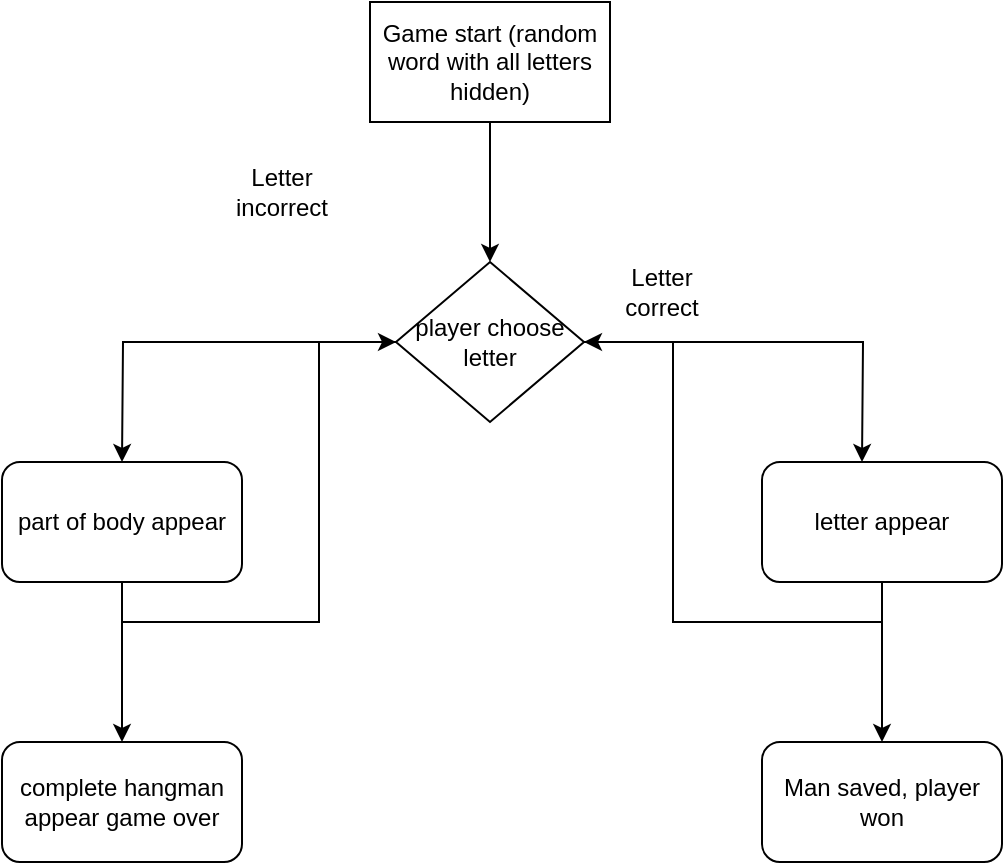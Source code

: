 <mxfile version="13.10.4"><diagram id="5FTuG1iJy6uc8BD6oB6x" name="Page-1"><mxGraphModel dx="1038" dy="547" grid="1" gridSize="10" guides="1" tooltips="1" connect="1" arrows="1" fold="1" page="1" pageScale="1" pageWidth="827" pageHeight="1169" math="0" shadow="0"><root><mxCell id="0"/><mxCell id="1" parent="0"/><mxCell id="1RO-fxi8Lci_pXyFh2L3-7" value="" style="edgeStyle=orthogonalEdgeStyle;rounded=0;orthogonalLoop=1;jettySize=auto;html=1;" edge="1" parent="1" source="1RO-fxi8Lci_pXyFh2L3-1" target="1RO-fxi8Lci_pXyFh2L3-6"><mxGeometry relative="1" as="geometry"/></mxCell><mxCell id="1RO-fxi8Lci_pXyFh2L3-1" value="Game start (random word with all letters hidden)" style="rounded=0;whiteSpace=wrap;html=1;" vertex="1" parent="1"><mxGeometry x="354" y="10" width="120" height="60" as="geometry"/></mxCell><mxCell id="1RO-fxi8Lci_pXyFh2L3-9" value="" style="edgeStyle=orthogonalEdgeStyle;rounded=0;orthogonalLoop=1;jettySize=auto;html=1;" edge="1" parent="1" source="1RO-fxi8Lci_pXyFh2L3-6"><mxGeometry relative="1" as="geometry"><mxPoint x="600" y="240" as="targetPoint"/></mxGeometry></mxCell><mxCell id="1RO-fxi8Lci_pXyFh2L3-14" value="" style="edgeStyle=orthogonalEdgeStyle;rounded=0;orthogonalLoop=1;jettySize=auto;html=1;" edge="1" parent="1" source="1RO-fxi8Lci_pXyFh2L3-6"><mxGeometry relative="1" as="geometry"><mxPoint x="230" y="240" as="targetPoint"/></mxGeometry></mxCell><mxCell id="1RO-fxi8Lci_pXyFh2L3-6" value="player choose letter" style="rhombus;whiteSpace=wrap;html=1;rounded=0;" vertex="1" parent="1"><mxGeometry x="367" y="140" width="94" height="80" as="geometry"/></mxCell><mxCell id="1RO-fxi8Lci_pXyFh2L3-8" value="Letter correct" style="text;html=1;strokeColor=none;fillColor=none;align=center;verticalAlign=middle;whiteSpace=wrap;rounded=0;" vertex="1" parent="1"><mxGeometry x="480" y="140" width="40" height="30" as="geometry"/></mxCell><mxCell id="1RO-fxi8Lci_pXyFh2L3-17" style="edgeStyle=orthogonalEdgeStyle;rounded=0;orthogonalLoop=1;jettySize=auto;html=1;exitX=0.5;exitY=1;exitDx=0;exitDy=0;entryX=1;entryY=0.5;entryDx=0;entryDy=0;" edge="1" parent="1" source="1RO-fxi8Lci_pXyFh2L3-10" target="1RO-fxi8Lci_pXyFh2L3-6"><mxGeometry relative="1" as="geometry"/></mxCell><mxCell id="1RO-fxi8Lci_pXyFh2L3-21" value="" style="edgeStyle=orthogonalEdgeStyle;rounded=0;orthogonalLoop=1;jettySize=auto;html=1;" edge="1" parent="1" source="1RO-fxi8Lci_pXyFh2L3-10" target="1RO-fxi8Lci_pXyFh2L3-20"><mxGeometry relative="1" as="geometry"/></mxCell><mxCell id="1RO-fxi8Lci_pXyFh2L3-10" value="letter appear" style="rounded=1;whiteSpace=wrap;html=1;" vertex="1" parent="1"><mxGeometry x="550" y="240" width="120" height="60" as="geometry"/></mxCell><mxCell id="1RO-fxi8Lci_pXyFh2L3-11" value="Letter incorrect" style="text;html=1;strokeColor=none;fillColor=none;align=center;verticalAlign=middle;whiteSpace=wrap;rounded=0;" vertex="1" parent="1"><mxGeometry x="290" y="90" width="40" height="30" as="geometry"/></mxCell><mxCell id="1RO-fxi8Lci_pXyFh2L3-16" style="edgeStyle=orthogonalEdgeStyle;rounded=0;orthogonalLoop=1;jettySize=auto;html=1;exitX=0.5;exitY=1;exitDx=0;exitDy=0;entryX=0;entryY=0.5;entryDx=0;entryDy=0;" edge="1" parent="1" source="1RO-fxi8Lci_pXyFh2L3-15" target="1RO-fxi8Lci_pXyFh2L3-6"><mxGeometry relative="1" as="geometry"><mxPoint x="150" y="120" as="targetPoint"/></mxGeometry></mxCell><mxCell id="1RO-fxi8Lci_pXyFh2L3-19" value="" style="edgeStyle=orthogonalEdgeStyle;rounded=0;orthogonalLoop=1;jettySize=auto;html=1;" edge="1" parent="1" source="1RO-fxi8Lci_pXyFh2L3-15" target="1RO-fxi8Lci_pXyFh2L3-18"><mxGeometry relative="1" as="geometry"/></mxCell><mxCell id="1RO-fxi8Lci_pXyFh2L3-15" value="part of body appear" style="rounded=1;whiteSpace=wrap;html=1;" vertex="1" parent="1"><mxGeometry x="170" y="240" width="120" height="60" as="geometry"/></mxCell><mxCell id="1RO-fxi8Lci_pXyFh2L3-18" value="complete hangman appear game over" style="whiteSpace=wrap;html=1;rounded=1;" vertex="1" parent="1"><mxGeometry x="170" y="380" width="120" height="60" as="geometry"/></mxCell><mxCell id="1RO-fxi8Lci_pXyFh2L3-20" value="Man saved, player won" style="whiteSpace=wrap;html=1;rounded=1;" vertex="1" parent="1"><mxGeometry x="550" y="380" width="120" height="60" as="geometry"/></mxCell></root></mxGraphModel></diagram></mxfile>